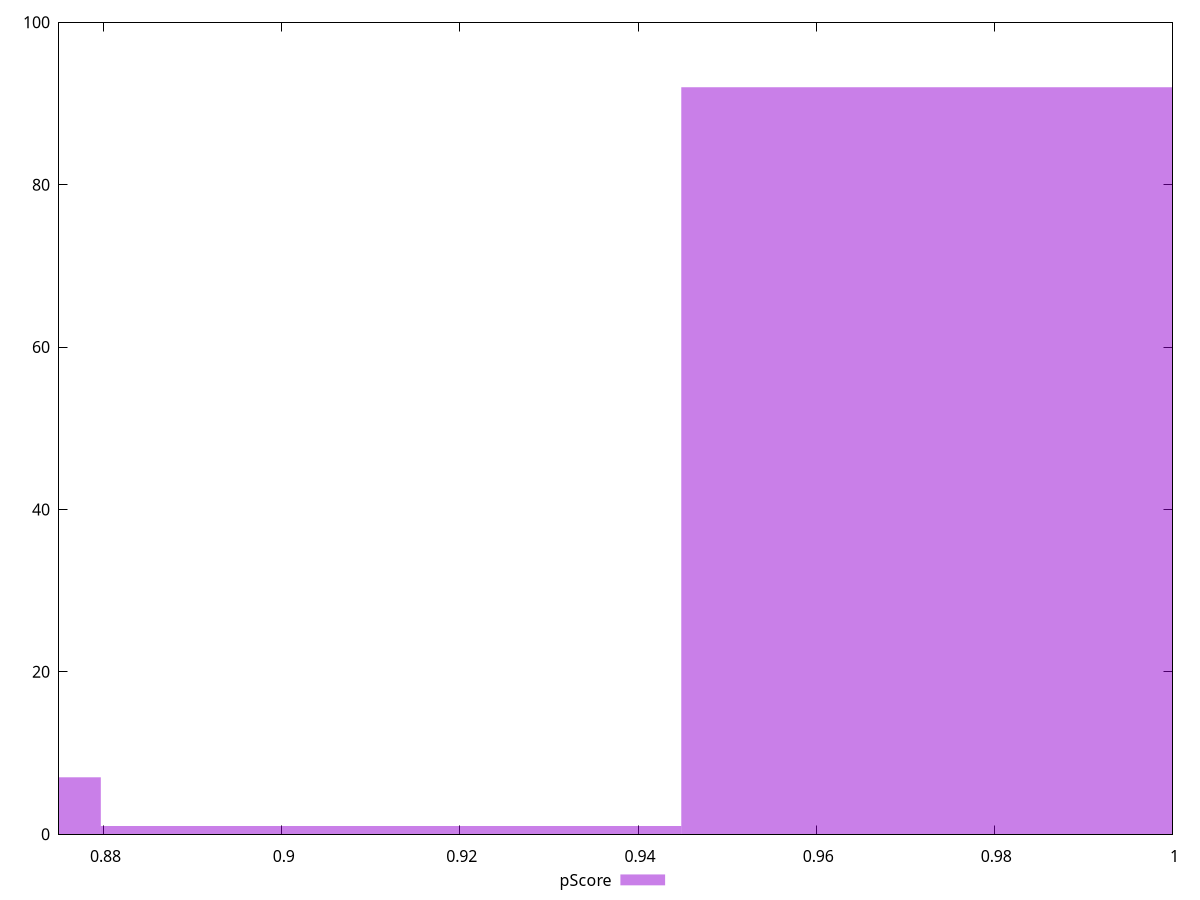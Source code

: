reset

$pScore <<EOF
0.9774371337973393 92
0.8471121826243607 7
0.91227465821085 1
EOF

set key outside below
set boxwidth 0.06516247558648929
set xrange [0.875:1]
set yrange [0:100]
set trange [0:100]
set style fill transparent solid 0.5 noborder
set terminal svg size 640, 490 enhanced background rgb 'white'
set output "report_00017_2021-02-10T15-08-03.406Z/unminified-javascript/samples/pages/pScore/histogram.svg"

plot $pScore title "pScore" with boxes

reset
